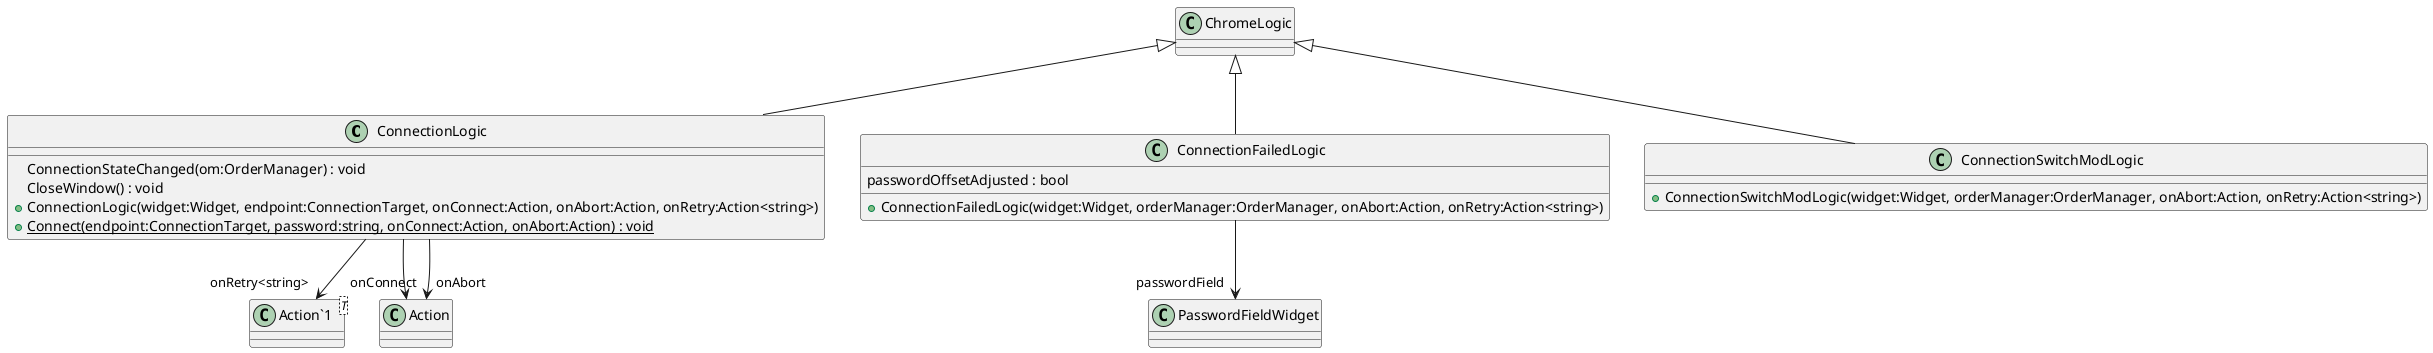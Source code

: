 @startuml
class ConnectionLogic {
    ConnectionStateChanged(om:OrderManager) : void
    CloseWindow() : void
    + ConnectionLogic(widget:Widget, endpoint:ConnectionTarget, onConnect:Action, onAbort:Action, onRetry:Action<string>)
    + {static} Connect(endpoint:ConnectionTarget, password:string, onConnect:Action, onAbort:Action) : void
}
class ConnectionFailedLogic {
    passwordOffsetAdjusted : bool
    + ConnectionFailedLogic(widget:Widget, orderManager:OrderManager, onAbort:Action, onRetry:Action<string>)
}
class ConnectionSwitchModLogic {
    + ConnectionSwitchModLogic(widget:Widget, orderManager:OrderManager, onAbort:Action, onRetry:Action<string>)
}
class "Action`1"<T> {
}
ChromeLogic <|-- ConnectionLogic
ConnectionLogic --> "onConnect" Action
ConnectionLogic --> "onAbort" Action
ConnectionLogic --> "onRetry<string>" "Action`1"
ChromeLogic <|-- ConnectionFailedLogic
ConnectionFailedLogic --> "passwordField" PasswordFieldWidget
ChromeLogic <|-- ConnectionSwitchModLogic
@enduml
